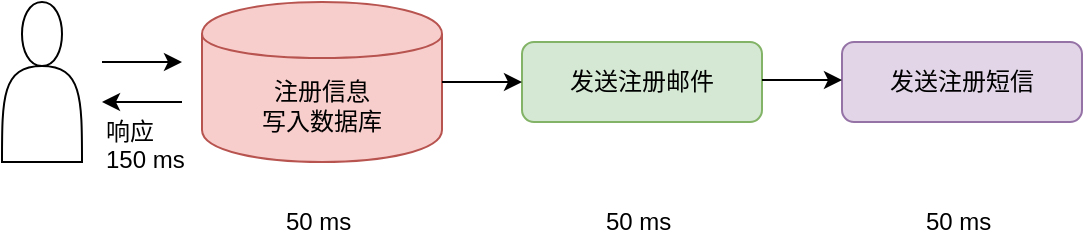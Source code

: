 <mxfile version="10.6.7" type="device"><diagram id="UXfGK5NABEz_Ee1tdopI" name="第 1 页"><mxGraphModel dx="1010" dy="501" grid="1" gridSize="10" guides="1" tooltips="1" connect="1" arrows="1" fold="1" page="1" pageScale="1" pageWidth="580" pageHeight="200" math="0" shadow="0"><root><object label="" id="0"><mxCell/></object><mxCell id="1" parent="0"/><mxCell id="_ndgTTYS0C6f7q37EWA7-2" value="" style="shape=actor;whiteSpace=wrap;html=1;" vertex="1" parent="1"><mxGeometry x="20" y="40" width="40" height="80" as="geometry"/></mxCell><mxCell id="_ndgTTYS0C6f7q37EWA7-3" value="" style="endArrow=classic;html=1;" edge="1" parent="1"><mxGeometry width="50" height="50" relative="1" as="geometry"><mxPoint x="70" y="70" as="sourcePoint"/><mxPoint x="110" y="70" as="targetPoint"/></mxGeometry></mxCell><mxCell id="_ndgTTYS0C6f7q37EWA7-5" value="发送注册邮件" style="rounded=1;whiteSpace=wrap;html=1;fillColor=#d5e8d4;strokeColor=#82b366;" vertex="1" parent="1"><mxGeometry x="280" y="60" width="120" height="40" as="geometry"/></mxCell><mxCell id="_ndgTTYS0C6f7q37EWA7-6" value="发送注册短信" style="rounded=1;whiteSpace=wrap;html=1;fillColor=#e1d5e7;strokeColor=#9673a6;" vertex="1" parent="1"><mxGeometry x="440" y="60" width="120" height="40" as="geometry"/></mxCell><mxCell id="_ndgTTYS0C6f7q37EWA7-7" value="注册信息&lt;br&gt;写入数据库" style="shape=cylinder;whiteSpace=wrap;html=1;boundedLbl=1;backgroundOutline=1;fillColor=#f8cecc;strokeColor=#b85450;" vertex="1" parent="1"><mxGeometry x="120" y="40" width="120" height="80" as="geometry"/></mxCell><mxCell id="_ndgTTYS0C6f7q37EWA7-8" value="" style="endArrow=classic;html=1;" edge="1" parent="1"><mxGeometry width="50" height="50" relative="1" as="geometry"><mxPoint x="400" y="79" as="sourcePoint"/><mxPoint x="440" y="79" as="targetPoint"/></mxGeometry></mxCell><mxCell id="_ndgTTYS0C6f7q37EWA7-9" value="" style="endArrow=classic;html=1;" edge="1" parent="1"><mxGeometry width="50" height="50" relative="1" as="geometry"><mxPoint x="240" y="80" as="sourcePoint"/><mxPoint x="280" y="80" as="targetPoint"/></mxGeometry></mxCell><mxCell id="_ndgTTYS0C6f7q37EWA7-10" value="" style="endArrow=classic;html=1;" edge="1" parent="1"><mxGeometry width="50" height="50" relative="1" as="geometry"><mxPoint x="110" y="90" as="sourcePoint"/><mxPoint x="70" y="90" as="targetPoint"/></mxGeometry></mxCell><mxCell id="_ndgTTYS0C6f7q37EWA7-12" value="50 ms" style="text;html=1;resizable=0;points=[];autosize=1;align=left;verticalAlign=top;spacingTop=-4;" vertex="1" parent="1"><mxGeometry x="160" y="140" width="50" height="20" as="geometry"/></mxCell><mxCell id="_ndgTTYS0C6f7q37EWA7-13" value="50 ms" style="text;html=1;resizable=0;points=[];autosize=1;align=left;verticalAlign=top;spacingTop=-4;" vertex="1" parent="1"><mxGeometry x="480" y="140" width="50" height="20" as="geometry"/></mxCell><mxCell id="_ndgTTYS0C6f7q37EWA7-14" value="50 ms" style="text;html=1;resizable=0;points=[];autosize=1;align=left;verticalAlign=top;spacingTop=-4;" vertex="1" parent="1"><mxGeometry x="320" y="140" width="50" height="20" as="geometry"/></mxCell><mxCell id="_ndgTTYS0C6f7q37EWA7-15" value="响应&lt;br&gt;150 ms&lt;br&gt;" style="text;html=1;resizable=0;points=[];autosize=1;align=left;verticalAlign=top;spacingTop=-4;" vertex="1" parent="1"><mxGeometry x="70" y="95" width="50" height="30" as="geometry"/></mxCell></root></mxGraphModel></diagram><diagram id="j_gs9e4udZQBZLKQgzIe" name="第 2 页"><mxGraphModel dx="1010" dy="501" grid="1" gridSize="10" guides="1" tooltips="1" connect="1" arrows="1" fold="1" page="1" pageScale="1" pageWidth="459" pageHeight="200" math="0" shadow="0"><root><object label="" id="aRI-8XfnVXzxptUqdlRf-0"><mxCell/></object><mxCell id="aRI-8XfnVXzxptUqdlRf-1" parent="aRI-8XfnVXzxptUqdlRf-0"/><mxCell id="aRI-8XfnVXzxptUqdlRf-2" value="" style="shape=actor;whiteSpace=wrap;html=1;" vertex="1" parent="aRI-8XfnVXzxptUqdlRf-1"><mxGeometry x="20" y="40" width="40" height="80" as="geometry"/></mxCell><mxCell id="aRI-8XfnVXzxptUqdlRf-3" value="" style="endArrow=classic;html=1;" edge="1" parent="aRI-8XfnVXzxptUqdlRf-1"><mxGeometry width="50" height="50" relative="1" as="geometry"><mxPoint x="70" y="70" as="sourcePoint"/><mxPoint x="110" y="70" as="targetPoint"/></mxGeometry></mxCell><mxCell id="aRI-8XfnVXzxptUqdlRf-4" value="发送注册邮件" style="rounded=1;whiteSpace=wrap;html=1;fillColor=#d5e8d4;strokeColor=#82b366;" vertex="1" parent="aRI-8XfnVXzxptUqdlRf-1"><mxGeometry x="320" y="20" width="120" height="40" as="geometry"/></mxCell><mxCell id="aRI-8XfnVXzxptUqdlRf-5" value="发送注册短信" style="rounded=1;whiteSpace=wrap;html=1;fillColor=#e1d5e7;strokeColor=#9673a6;" vertex="1" parent="aRI-8XfnVXzxptUqdlRf-1"><mxGeometry x="320" y="100" width="120" height="40" as="geometry"/></mxCell><mxCell id="aRI-8XfnVXzxptUqdlRf-6" value="注册信息&lt;br&gt;写入数据库" style="shape=cylinder;whiteSpace=wrap;html=1;boundedLbl=1;backgroundOutline=1;fillColor=#f8cecc;strokeColor=#b85450;" vertex="1" parent="aRI-8XfnVXzxptUqdlRf-1"><mxGeometry x="120" y="40" width="120" height="80" as="geometry"/></mxCell><mxCell id="aRI-8XfnVXzxptUqdlRf-7" value="" style="endArrow=classic;html=1;entryX=0;entryY=0.5;entryDx=0;entryDy=0;" edge="1" parent="aRI-8XfnVXzxptUqdlRf-1" target="aRI-8XfnVXzxptUqdlRf-5"><mxGeometry width="50" height="50" relative="1" as="geometry"><mxPoint x="240" y="80" as="sourcePoint"/><mxPoint x="280" y="80" as="targetPoint"/></mxGeometry></mxCell><mxCell id="aRI-8XfnVXzxptUqdlRf-8" value="" style="endArrow=classic;html=1;entryX=0;entryY=0.5;entryDx=0;entryDy=0;" edge="1" parent="aRI-8XfnVXzxptUqdlRf-1" target="aRI-8XfnVXzxptUqdlRf-4"><mxGeometry width="50" height="50" relative="1" as="geometry"><mxPoint x="240" y="80" as="sourcePoint"/><mxPoint x="280" y="80" as="targetPoint"/></mxGeometry></mxCell><mxCell id="aRI-8XfnVXzxptUqdlRf-9" value="" style="endArrow=classic;html=1;" edge="1" parent="aRI-8XfnVXzxptUqdlRf-1"><mxGeometry width="50" height="50" relative="1" as="geometry"><mxPoint x="110" y="90" as="sourcePoint"/><mxPoint x="70" y="90" as="targetPoint"/></mxGeometry></mxCell><mxCell id="aRI-8XfnVXzxptUqdlRf-10" value="50 ms" style="text;html=1;resizable=0;points=[];autosize=1;align=left;verticalAlign=top;spacingTop=-4;" vertex="1" parent="aRI-8XfnVXzxptUqdlRf-1"><mxGeometry x="160" y="140" width="50" height="20" as="geometry"/></mxCell><mxCell id="aRI-8XfnVXzxptUqdlRf-11" value="50 ms" style="text;html=1;resizable=0;points=[];autosize=1;align=left;verticalAlign=top;spacingTop=-4;" vertex="1" parent="aRI-8XfnVXzxptUqdlRf-1"><mxGeometry x="360" y="60" width="50" height="20" as="geometry"/></mxCell><mxCell id="aRI-8XfnVXzxptUqdlRf-13" value="响应&lt;br&gt;100 ms&lt;br&gt;" style="text;html=1;resizable=0;points=[];autosize=1;align=left;verticalAlign=top;spacingTop=-4;" vertex="1" parent="aRI-8XfnVXzxptUqdlRf-1"><mxGeometry x="70" y="95" width="50" height="30" as="geometry"/></mxCell><mxCell id="aRI-8XfnVXzxptUqdlRf-14" value="50 ms" style="text;html=1;resizable=0;points=[];autosize=1;align=left;verticalAlign=top;spacingTop=-4;" vertex="1" parent="aRI-8XfnVXzxptUqdlRf-1"><mxGeometry x="360" y="145" width="50" height="20" as="geometry"/></mxCell></root></mxGraphModel></diagram><diagram id="9StrQjFqd9BfpqGmf6pF" name="第 3 页"><mxGraphModel dx="1010" dy="550" grid="1" gridSize="10" guides="1" tooltips="1" connect="1" arrows="1" fold="1" page="1" pageScale="1" pageWidth="620" pageHeight="200" math="0" shadow="0"><root><object label="" id="DysnyvpT0ykUFEAzDfP--0"><mxCell/></object><mxCell id="DysnyvpT0ykUFEAzDfP--1" parent="DysnyvpT0ykUFEAzDfP--0"/><mxCell id="3S6SBOGf-kqrlkQtcI6r-0" value="" style="shape=actor;whiteSpace=wrap;html=1;" vertex="1" parent="DysnyvpT0ykUFEAzDfP--1"><mxGeometry x="20" y="40" width="40" height="80" as="geometry"/></mxCell><mxCell id="3S6SBOGf-kqrlkQtcI6r-1" value="" style="endArrow=classic;html=1;" edge="1" parent="DysnyvpT0ykUFEAzDfP--1"><mxGeometry width="50" height="50" relative="1" as="geometry"><mxPoint x="70" y="70" as="sourcePoint"/><mxPoint x="110" y="70" as="targetPoint"/></mxGeometry></mxCell><mxCell id="3S6SBOGf-kqrlkQtcI6r-2" value="发送注册邮件" style="rounded=1;whiteSpace=wrap;html=1;fillColor=#d5e8d4;strokeColor=#82b366;" vertex="1" parent="DysnyvpT0ykUFEAzDfP--1"><mxGeometry x="480" y="20" width="120" height="40" as="geometry"/></mxCell><mxCell id="3S6SBOGf-kqrlkQtcI6r-3" value="发送注册短信" style="rounded=1;whiteSpace=wrap;html=1;fillColor=#e1d5e7;strokeColor=#9673a6;" vertex="1" parent="DysnyvpT0ykUFEAzDfP--1"><mxGeometry x="480" y="100" width="120" height="40" as="geometry"/></mxCell><mxCell id="3S6SBOGf-kqrlkQtcI6r-4" value="注册信息&lt;br&gt;写入数据库" style="shape=cylinder;whiteSpace=wrap;html=1;boundedLbl=1;backgroundOutline=1;fillColor=#f8cecc;strokeColor=#b85450;" vertex="1" parent="DysnyvpT0ykUFEAzDfP--1"><mxGeometry x="120" y="40" width="120" height="80" as="geometry"/></mxCell><mxCell id="3S6SBOGf-kqrlkQtcI6r-5" value="" style="endArrow=classic;html=1;entryX=0;entryY=0.5;entryDx=0;entryDy=0;" edge="1" parent="DysnyvpT0ykUFEAzDfP--1" target="3S6SBOGf-kqrlkQtcI6r-2"><mxGeometry width="50" height="50" relative="1" as="geometry"><mxPoint x="400" y="79" as="sourcePoint"/><mxPoint x="440" y="79" as="targetPoint"/></mxGeometry></mxCell><mxCell id="3S6SBOGf-kqrlkQtcI6r-6" value="" style="endArrow=classic;html=1;" edge="1" parent="DysnyvpT0ykUFEAzDfP--1"><mxGeometry width="50" height="50" relative="1" as="geometry"><mxPoint x="240" y="80" as="sourcePoint"/><mxPoint x="280" y="80" as="targetPoint"/></mxGeometry></mxCell><mxCell id="3S6SBOGf-kqrlkQtcI6r-7" value="" style="endArrow=classic;html=1;" edge="1" parent="DysnyvpT0ykUFEAzDfP--1"><mxGeometry width="50" height="50" relative="1" as="geometry"><mxPoint x="110" y="90" as="sourcePoint"/><mxPoint x="70" y="90" as="targetPoint"/></mxGeometry></mxCell><mxCell id="3S6SBOGf-kqrlkQtcI6r-8" value="50 ms" style="text;html=1;resizable=0;points=[];autosize=1;align=left;verticalAlign=top;spacingTop=-4;" vertex="1" parent="DysnyvpT0ykUFEAzDfP--1"><mxGeometry x="160" y="140" width="50" height="20" as="geometry"/></mxCell><mxCell id="3S6SBOGf-kqrlkQtcI6r-10" value="5&amp;nbsp; ms" style="text;html=1;resizable=0;points=[];autosize=1;align=left;verticalAlign=top;spacingTop=-4;" vertex="1" parent="DysnyvpT0ykUFEAzDfP--1"><mxGeometry x="320" y="140" width="50" height="20" as="geometry"/></mxCell><mxCell id="3S6SBOGf-kqrlkQtcI6r-11" value="响应&lt;br&gt;55 ms&lt;br&gt;" style="text;html=1;resizable=0;points=[];autosize=1;align=left;verticalAlign=top;spacingTop=-4;" vertex="1" parent="DysnyvpT0ykUFEAzDfP--1"><mxGeometry x="70" y="95" width="50" height="30" as="geometry"/></mxCell><mxCell id="SpNmTg_PxtT-nFhpTsAn-0" value="消息队列" style="rounded=1;whiteSpace=wrap;html=1;fillColor=#fff2cc;strokeColor=#d6b656;" vertex="1" parent="DysnyvpT0ykUFEAzDfP--1"><mxGeometry x="280" y="60" width="120" height="40" as="geometry"/></mxCell><mxCell id="SpNmTg_PxtT-nFhpTsAn-1" value="" style="endArrow=classic;html=1;entryX=0;entryY=0.5;entryDx=0;entryDy=0;exitX=1;exitY=0.5;exitDx=0;exitDy=0;" edge="1" parent="DysnyvpT0ykUFEAzDfP--1" source="SpNmTg_PxtT-nFhpTsAn-0" target="3S6SBOGf-kqrlkQtcI6r-3"><mxGeometry width="50" height="50" relative="1" as="geometry"><mxPoint x="400" y="75" as="sourcePoint"/><mxPoint x="450" y="89" as="targetPoint"/></mxGeometry></mxCell><mxCell id="SpNmTg_PxtT-nFhpTsAn-2" value="异步读取" style="text;html=1;strokeColor=none;fillColor=none;align=center;verticalAlign=middle;whiteSpace=wrap;rounded=0;" vertex="1" parent="DysnyvpT0ykUFEAzDfP--1"><mxGeometry x="400" y="50" width="80" height="20" as="geometry"/></mxCell><mxCell id="SpNmTg_PxtT-nFhpTsAn-3" value="异步读取" style="text;html=1;strokeColor=none;fillColor=none;align=center;verticalAlign=middle;whiteSpace=wrap;rounded=0;" vertex="1" parent="DysnyvpT0ykUFEAzDfP--1"><mxGeometry x="400" y="90" width="80" height="20" as="geometry"/></mxCell></root></mxGraphModel></diagram></mxfile>